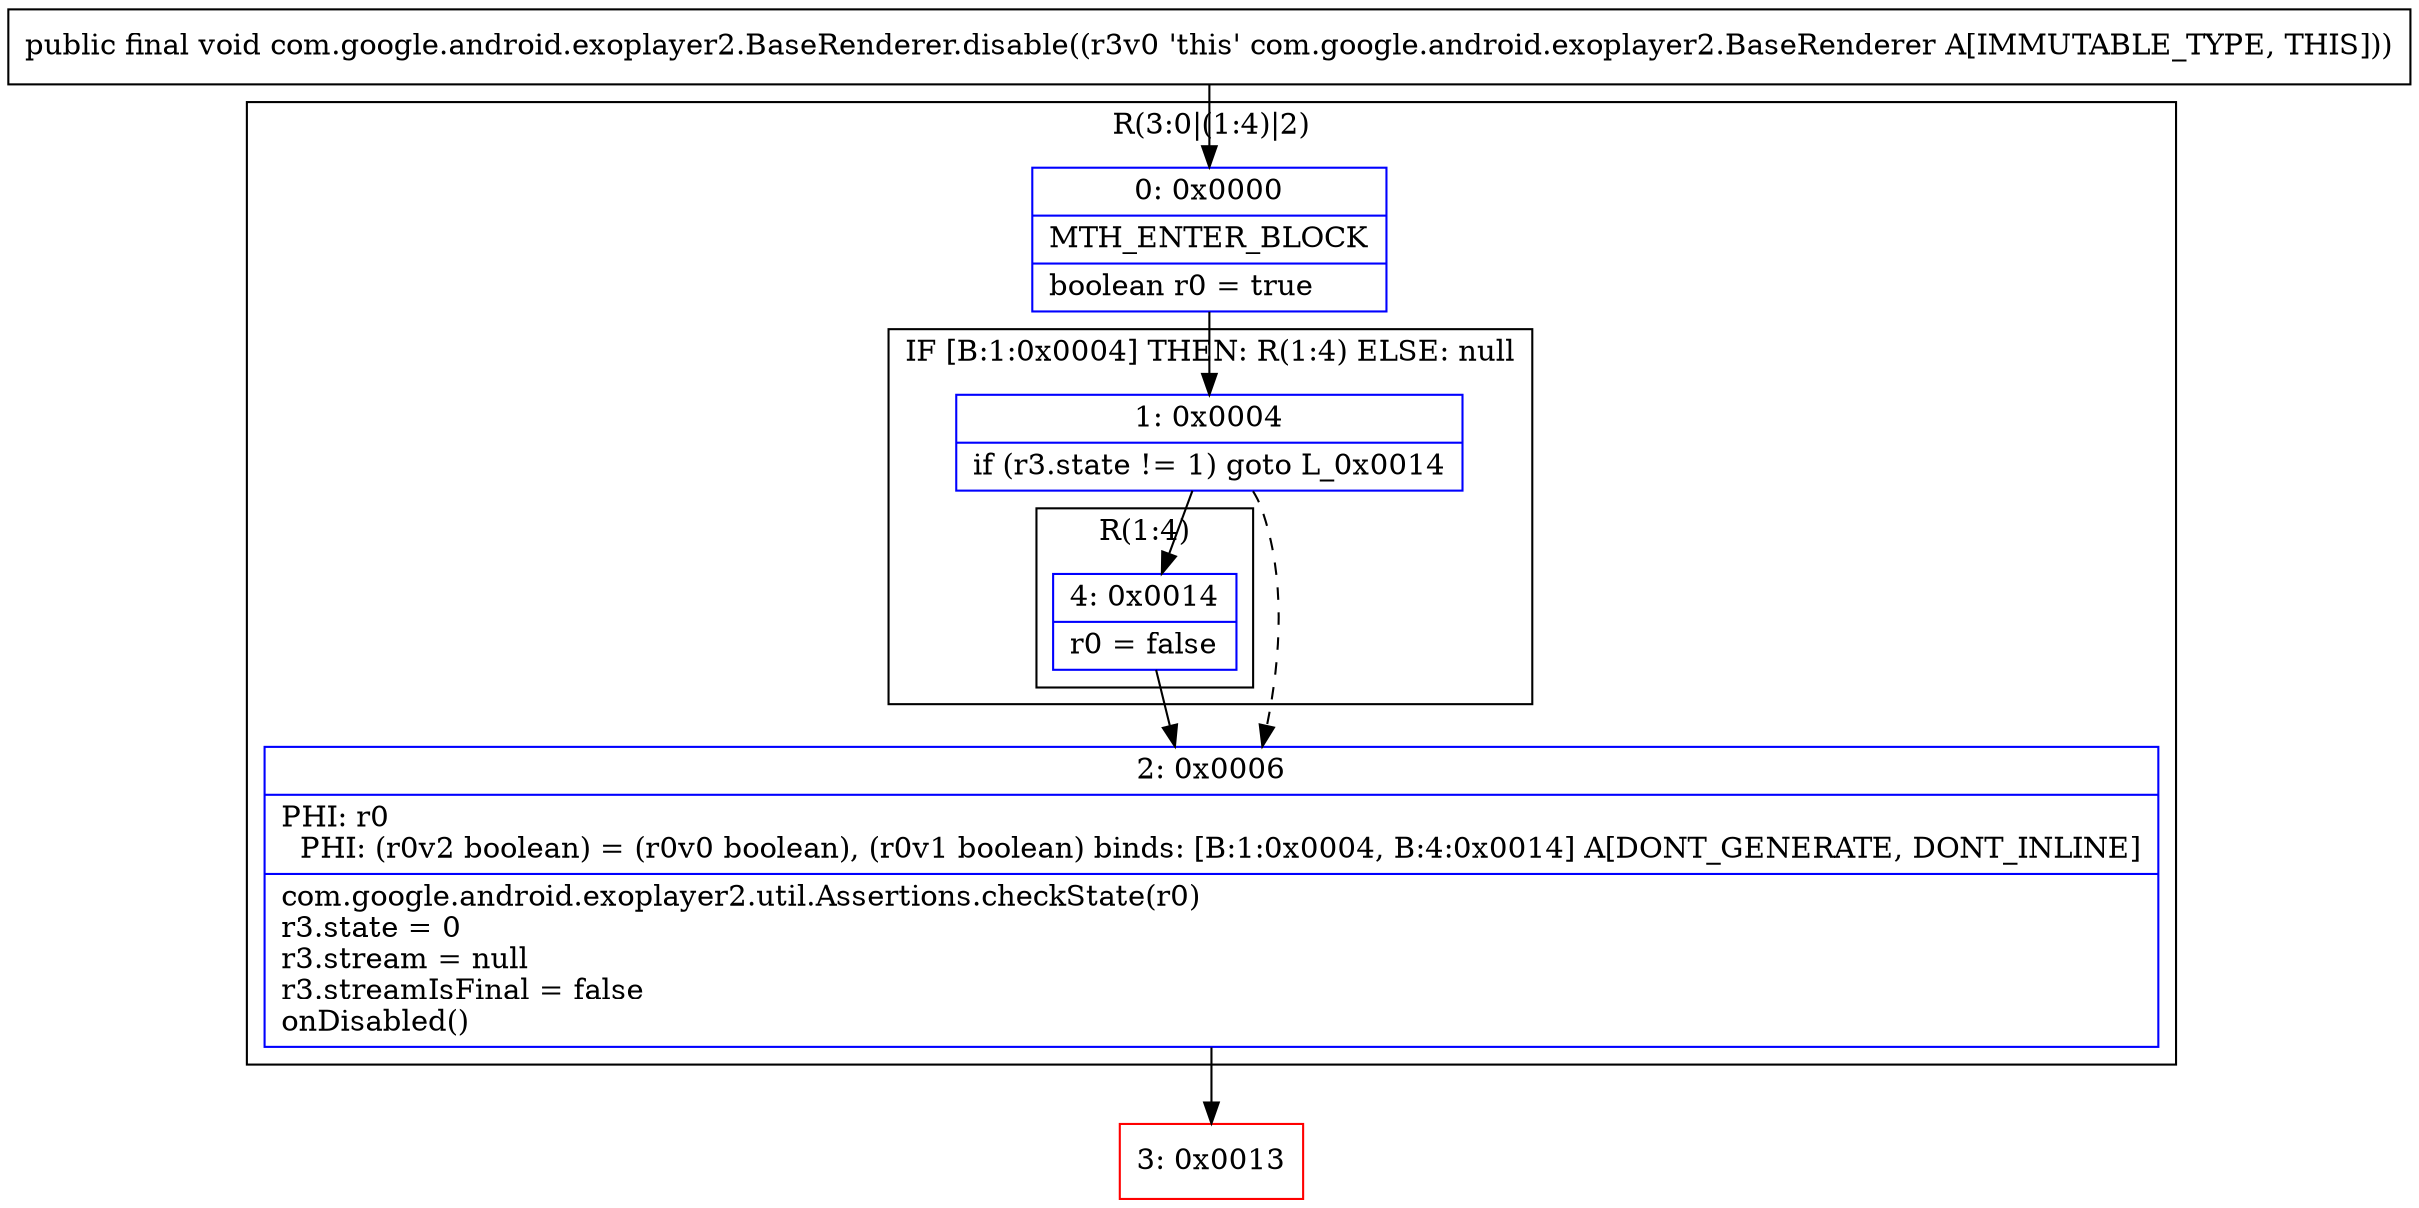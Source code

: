 digraph "CFG forcom.google.android.exoplayer2.BaseRenderer.disable()V" {
subgraph cluster_Region_1654954257 {
label = "R(3:0|(1:4)|2)";
node [shape=record,color=blue];
Node_0 [shape=record,label="{0\:\ 0x0000|MTH_ENTER_BLOCK\l|boolean r0 = true\l}"];
subgraph cluster_IfRegion_527689920 {
label = "IF [B:1:0x0004] THEN: R(1:4) ELSE: null";
node [shape=record,color=blue];
Node_1 [shape=record,label="{1\:\ 0x0004|if (r3.state != 1) goto L_0x0014\l}"];
subgraph cluster_Region_1393698749 {
label = "R(1:4)";
node [shape=record,color=blue];
Node_4 [shape=record,label="{4\:\ 0x0014|r0 = false\l}"];
}
}
Node_2 [shape=record,label="{2\:\ 0x0006|PHI: r0 \l  PHI: (r0v2 boolean) = (r0v0 boolean), (r0v1 boolean) binds: [B:1:0x0004, B:4:0x0014] A[DONT_GENERATE, DONT_INLINE]\l|com.google.android.exoplayer2.util.Assertions.checkState(r0)\lr3.state = 0\lr3.stream = null\lr3.streamIsFinal = false\lonDisabled()\l}"];
}
Node_3 [shape=record,color=red,label="{3\:\ 0x0013}"];
MethodNode[shape=record,label="{public final void com.google.android.exoplayer2.BaseRenderer.disable((r3v0 'this' com.google.android.exoplayer2.BaseRenderer A[IMMUTABLE_TYPE, THIS])) }"];
MethodNode -> Node_0;
Node_0 -> Node_1;
Node_1 -> Node_2[style=dashed];
Node_1 -> Node_4;
Node_4 -> Node_2;
Node_2 -> Node_3;
}

